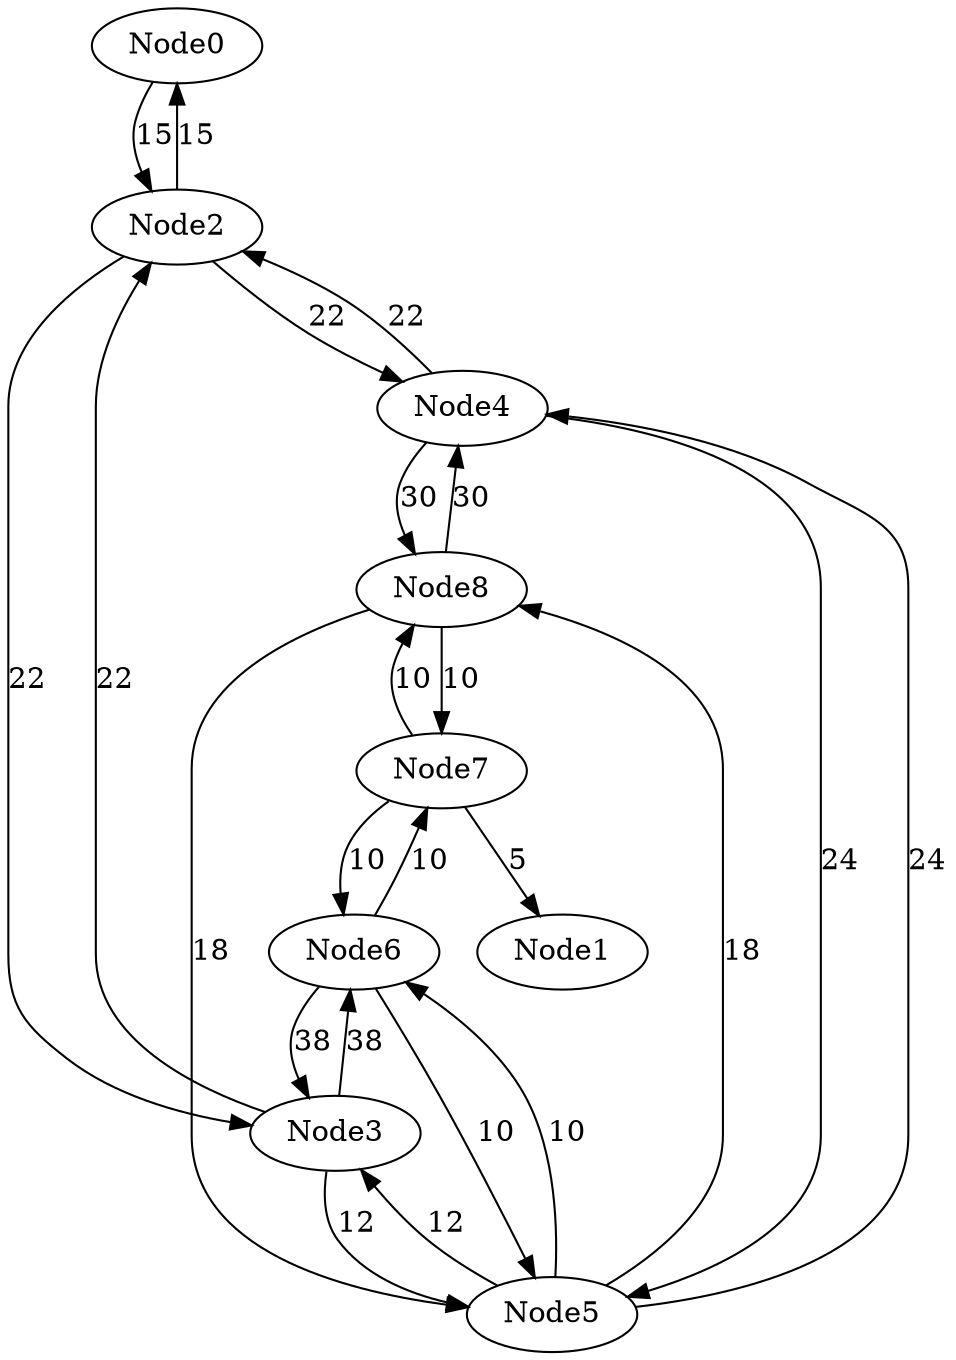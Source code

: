 digraph G {
	 Node0 -> Node2 [label="15"];
	 Node2 -> Node3 [label="22"];
	 Node2 -> Node4 [label="22"];
	 Node3 -> Node6 [label="38"];
	 Node3 -> Node5 [label="12"];
	 Node4 -> Node5 [label="24"];
	 Node4 -> Node8 [label="30"];
	 Node6 -> Node5 [label="10"];
	 Node6 -> Node7 [label="10"];
	 Node5 -> Node6 [label="10"];
	 Node5 -> Node4 [label="24"];
	 Node5 -> Node8 [label="18"];
	 Node5 -> Node3 [label="12"];
	 Node8 -> Node7 [label="10"];
	 Node8 -> Node5 [label="18"];
	 Node7 -> Node1 [label="5"];
	 Node7 -> Node8 [label="10"];
	 Node6 -> Node3 [label="38"];
	 Node4 -> Node2 [label="22"];
	 Node8 -> Node4 [label="30"];
	 Node3 -> Node2 [label="22"];
	 Node7 -> Node6 [label="10"];
	 Node2 -> Node0 [label="15"];
}
